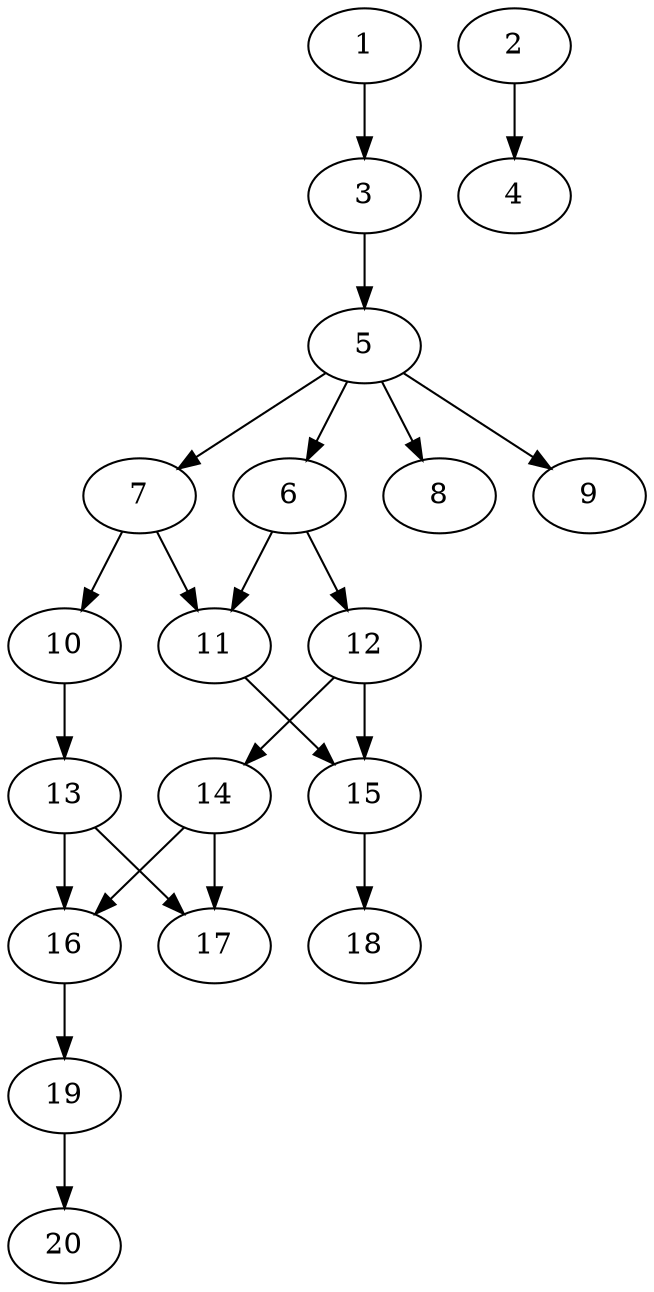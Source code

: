 // DAG automatically generated by daggen at Sat Jul 27 15:35:20 2019
// ./daggen --dot -n 20 --ccr 0.4 --fat 0.4 --regular 0.5 --density 0.5 --mindata 5242880 --maxdata 52428800 
digraph G {
  1 [size="121052160", alpha="0.13", expect_size="48420864"] 
  1 -> 3 [size ="48420864"]
  2 [size="120302080", alpha="0.10", expect_size="48120832"] 
  2 -> 4 [size ="48120832"]
  3 [size="69716480", alpha="0.14", expect_size="27886592"] 
  3 -> 5 [size ="27886592"]
  4 [size="84144640", alpha="0.05", expect_size="33657856"] 
  5 [size="62269440", alpha="0.16", expect_size="24907776"] 
  5 -> 6 [size ="24907776"]
  5 -> 7 [size ="24907776"]
  5 -> 8 [size ="24907776"]
  5 -> 9 [size ="24907776"]
  6 [size="104240640", alpha="0.12", expect_size="41696256"] 
  6 -> 11 [size ="41696256"]
  6 -> 12 [size ="41696256"]
  7 [size="114844160", alpha="0.15", expect_size="45937664"] 
  7 -> 10 [size ="45937664"]
  7 -> 11 [size ="45937664"]
  8 [size="96701440", alpha="0.03", expect_size="38680576"] 
  9 [size="104832000", alpha="0.16", expect_size="41932800"] 
  10 [size="55183360", alpha="0.17", expect_size="22073344"] 
  10 -> 13 [size ="22073344"]
  11 [size="41221120", alpha="0.01", expect_size="16488448"] 
  11 -> 15 [size ="16488448"]
  12 [size="118136320", alpha="0.07", expect_size="47254528"] 
  12 -> 14 [size ="47254528"]
  12 -> 15 [size ="47254528"]
  13 [size="56540160", alpha="0.17", expect_size="22616064"] 
  13 -> 16 [size ="22616064"]
  13 -> 17 [size ="22616064"]
  14 [size="19996160", alpha="0.19", expect_size="7998464"] 
  14 -> 16 [size ="7998464"]
  14 -> 17 [size ="7998464"]
  15 [size="51215360", alpha="0.16", expect_size="20486144"] 
  15 -> 18 [size ="20486144"]
  16 [size="30274560", alpha="0.12", expect_size="12109824"] 
  16 -> 19 [size ="12109824"]
  17 [size="98467840", alpha="0.12", expect_size="39387136"] 
  18 [size="68651520", alpha="0.18", expect_size="27460608"] 
  19 [size="84293120", alpha="0.01", expect_size="33717248"] 
  19 -> 20 [size ="33717248"]
  20 [size="63600640", alpha="0.14", expect_size="25440256"] 
}
